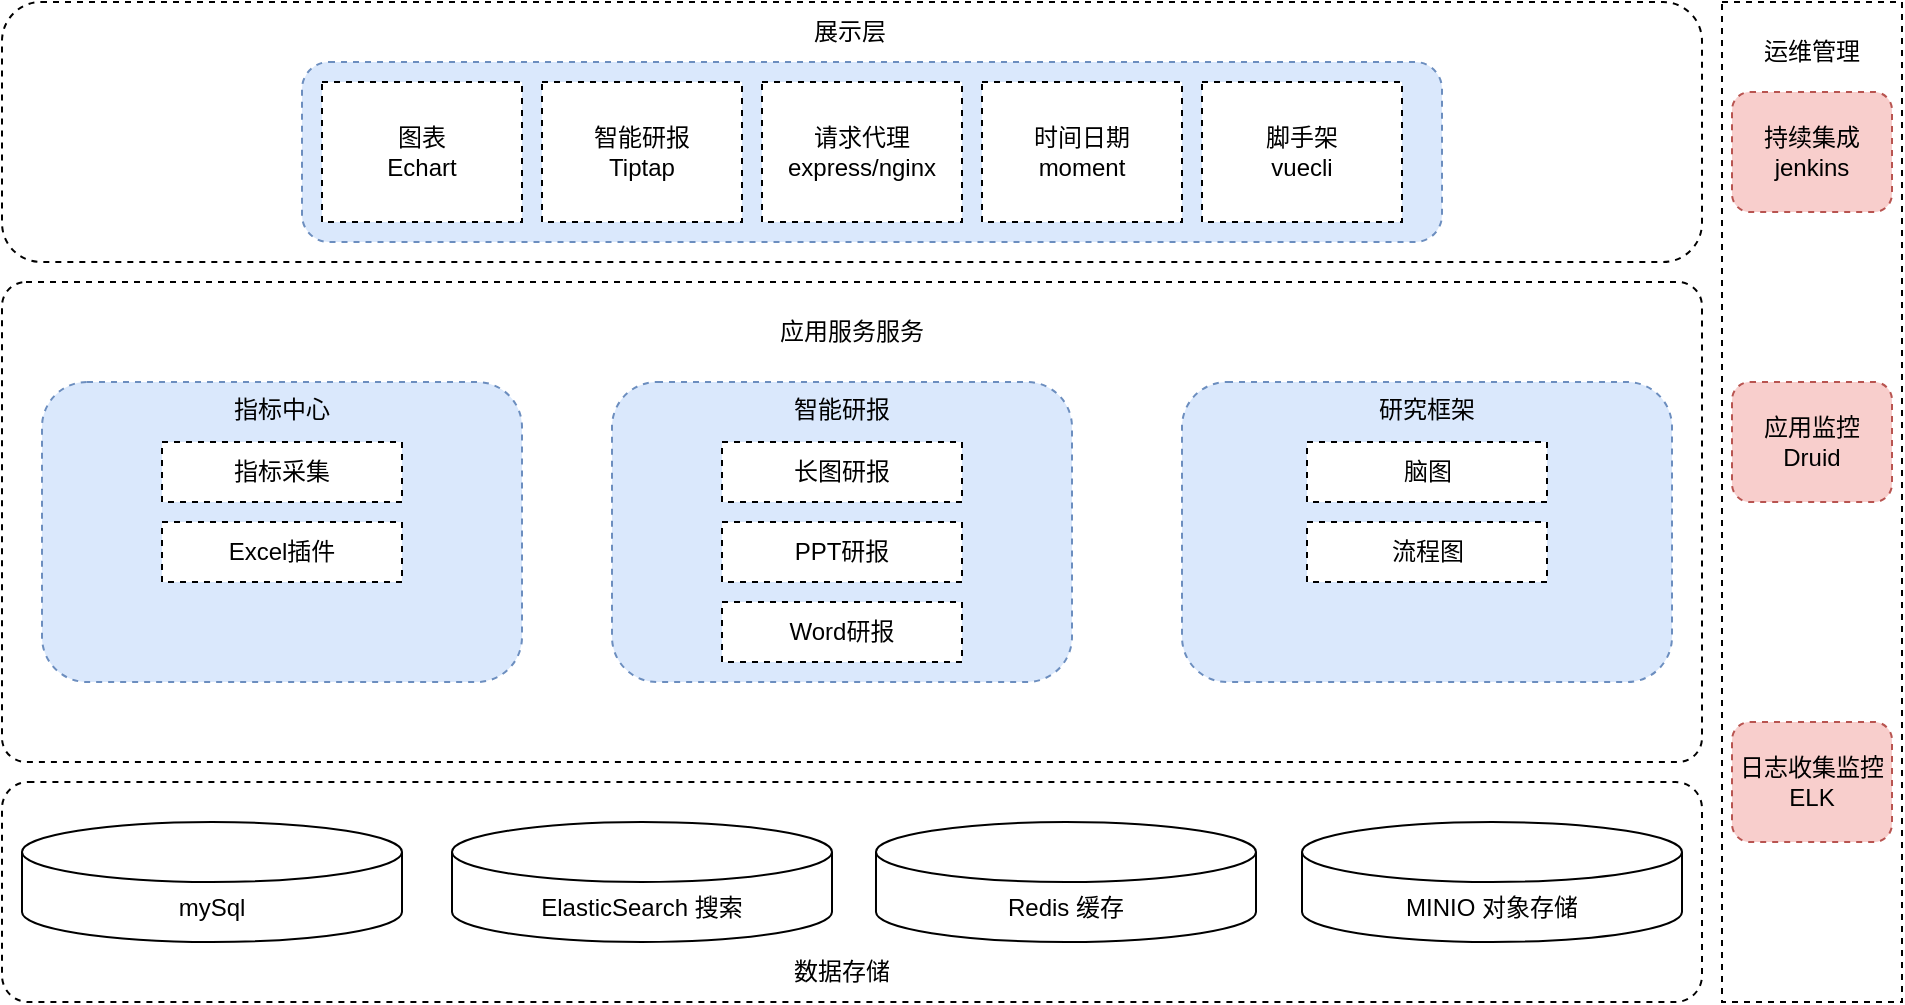 <mxfile version="20.8.18" type="github">
  <diagram name="第 1 页" id="nmpLaOHAxDWhQXPXWXdq">
    <mxGraphModel dx="1145" dy="705" grid="1" gridSize="10" guides="1" tooltips="1" connect="1" arrows="1" fold="1" page="1" pageScale="1" pageWidth="827" pageHeight="1169" math="0" shadow="0">
      <root>
        <mxCell id="0" />
        <mxCell id="1" parent="0" />
        <mxCell id="8EOBdqu7QPf5o4WA6zlR-7" value="" style="rounded=1;whiteSpace=wrap;html=1;dashed=1;arcSize=12;" vertex="1" parent="1">
          <mxGeometry x="30" y="600" width="850" height="110" as="geometry" />
        </mxCell>
        <mxCell id="8EOBdqu7QPf5o4WA6zlR-2" value="mySql" style="shape=cylinder3;whiteSpace=wrap;html=1;boundedLbl=1;backgroundOutline=1;size=15;" vertex="1" parent="1">
          <mxGeometry x="40" y="620" width="190" height="60" as="geometry" />
        </mxCell>
        <mxCell id="8EOBdqu7QPf5o4WA6zlR-3" value="ElasticSearch 搜索" style="shape=cylinder3;whiteSpace=wrap;html=1;boundedLbl=1;backgroundOutline=1;size=15;" vertex="1" parent="1">
          <mxGeometry x="255" y="620" width="190" height="60" as="geometry" />
        </mxCell>
        <mxCell id="8EOBdqu7QPf5o4WA6zlR-4" value="Redis 缓存" style="shape=cylinder3;whiteSpace=wrap;html=1;boundedLbl=1;backgroundOutline=1;size=15;" vertex="1" parent="1">
          <mxGeometry x="467" y="620" width="190" height="60" as="geometry" />
        </mxCell>
        <mxCell id="8EOBdqu7QPf5o4WA6zlR-5" value="MINIO 对象存储" style="shape=cylinder3;whiteSpace=wrap;html=1;boundedLbl=1;backgroundOutline=1;size=15;" vertex="1" parent="1">
          <mxGeometry x="680" y="620" width="190" height="60" as="geometry" />
        </mxCell>
        <mxCell id="8EOBdqu7QPf5o4WA6zlR-8" value="数据存储" style="text;html=1;strokeColor=none;fillColor=none;align=center;verticalAlign=middle;whiteSpace=wrap;rounded=0;" vertex="1" parent="1">
          <mxGeometry x="420" y="680" width="60" height="30" as="geometry" />
        </mxCell>
        <mxCell id="8EOBdqu7QPf5o4WA6zlR-9" value="" style="rounded=1;whiteSpace=wrap;html=1;dashed=1;arcSize=5;" vertex="1" parent="1">
          <mxGeometry x="30" y="350" width="850" height="240" as="geometry" />
        </mxCell>
        <mxCell id="8EOBdqu7QPf5o4WA6zlR-10" value="应用服务服务" style="text;html=1;strokeColor=none;fillColor=none;align=center;verticalAlign=middle;whiteSpace=wrap;rounded=0;" vertex="1" parent="1">
          <mxGeometry x="415" y="360" width="80" height="30" as="geometry" />
        </mxCell>
        <mxCell id="8EOBdqu7QPf5o4WA6zlR-11" value="指标中心" style="rounded=1;whiteSpace=wrap;html=1;dashed=1;fillColor=#dae8fc;strokeColor=#6c8ebf;verticalAlign=top;" vertex="1" parent="1">
          <mxGeometry x="50" y="400" width="240" height="150" as="geometry" />
        </mxCell>
        <mxCell id="8EOBdqu7QPf5o4WA6zlR-12" value="智能研报" style="rounded=1;whiteSpace=wrap;html=1;dashed=1;fillColor=#dae8fc;strokeColor=#6c8ebf;verticalAlign=top;" vertex="1" parent="1">
          <mxGeometry x="335" y="400" width="230" height="150" as="geometry" />
        </mxCell>
        <mxCell id="8EOBdqu7QPf5o4WA6zlR-13" value="研究框架" style="rounded=1;whiteSpace=wrap;html=1;dashed=1;fillColor=#dae8fc;strokeColor=#6c8ebf;verticalAlign=top;" vertex="1" parent="1">
          <mxGeometry x="620" y="400" width="245" height="150" as="geometry" />
        </mxCell>
        <mxCell id="8EOBdqu7QPf5o4WA6zlR-14" value="长图研报" style="rounded=0;whiteSpace=wrap;html=1;dashed=1;" vertex="1" parent="1">
          <mxGeometry x="390" y="430" width="120" height="30" as="geometry" />
        </mxCell>
        <mxCell id="8EOBdqu7QPf5o4WA6zlR-15" value="PPT研报" style="rounded=0;whiteSpace=wrap;html=1;dashed=1;" vertex="1" parent="1">
          <mxGeometry x="390" y="470" width="120" height="30" as="geometry" />
        </mxCell>
        <mxCell id="8EOBdqu7QPf5o4WA6zlR-16" value="Word研报" style="rounded=0;whiteSpace=wrap;html=1;dashed=1;" vertex="1" parent="1">
          <mxGeometry x="390" y="510" width="120" height="30" as="geometry" />
        </mxCell>
        <mxCell id="8EOBdqu7QPf5o4WA6zlR-17" value="脑图" style="rounded=0;whiteSpace=wrap;html=1;dashed=1;" vertex="1" parent="1">
          <mxGeometry x="682.5" y="430" width="120" height="30" as="geometry" />
        </mxCell>
        <mxCell id="8EOBdqu7QPf5o4WA6zlR-18" value="流程图" style="rounded=0;whiteSpace=wrap;html=1;dashed=1;" vertex="1" parent="1">
          <mxGeometry x="682.5" y="470" width="120" height="30" as="geometry" />
        </mxCell>
        <mxCell id="8EOBdqu7QPf5o4WA6zlR-19" value="指标采集" style="rounded=0;whiteSpace=wrap;html=1;dashed=1;" vertex="1" parent="1">
          <mxGeometry x="110" y="430" width="120" height="30" as="geometry" />
        </mxCell>
        <mxCell id="8EOBdqu7QPf5o4WA6zlR-20" value="Excel插件" style="rounded=0;whiteSpace=wrap;html=1;dashed=1;" vertex="1" parent="1">
          <mxGeometry x="110" y="470" width="120" height="30" as="geometry" />
        </mxCell>
        <mxCell id="8EOBdqu7QPf5o4WA6zlR-21" value="" style="rounded=1;whiteSpace=wrap;html=1;dashed=1;" vertex="1" parent="1">
          <mxGeometry x="30" y="210" width="850" height="130" as="geometry" />
        </mxCell>
        <mxCell id="8EOBdqu7QPf5o4WA6zlR-22" value="展示层" style="text;html=1;strokeColor=none;fillColor=none;align=center;verticalAlign=middle;whiteSpace=wrap;rounded=0;" vertex="1" parent="1">
          <mxGeometry x="414" y="210" width="80" height="30" as="geometry" />
        </mxCell>
        <mxCell id="8EOBdqu7QPf5o4WA6zlR-23" value="" style="rounded=1;whiteSpace=wrap;html=1;dashed=1;fillColor=#dae8fc;strokeColor=#6c8ebf;verticalAlign=top;" vertex="1" parent="1">
          <mxGeometry x="180" y="240" width="570" height="90" as="geometry" />
        </mxCell>
        <mxCell id="8EOBdqu7QPf5o4WA6zlR-24" value="图表&lt;br&gt;Echart" style="rounded=0;whiteSpace=wrap;html=1;dashed=1;" vertex="1" parent="1">
          <mxGeometry x="190" y="250" width="100" height="70" as="geometry" />
        </mxCell>
        <mxCell id="8EOBdqu7QPf5o4WA6zlR-25" value="智能研报&lt;br&gt;Tiptap" style="rounded=0;whiteSpace=wrap;html=1;dashed=1;" vertex="1" parent="1">
          <mxGeometry x="300" y="250" width="100" height="70" as="geometry" />
        </mxCell>
        <mxCell id="8EOBdqu7QPf5o4WA6zlR-26" value="请求代理&lt;br&gt;express/nginx" style="rounded=0;whiteSpace=wrap;html=1;dashed=1;" vertex="1" parent="1">
          <mxGeometry x="410" y="250" width="100" height="70" as="geometry" />
        </mxCell>
        <mxCell id="8EOBdqu7QPf5o4WA6zlR-27" value="时间日期&lt;br&gt;moment" style="rounded=0;whiteSpace=wrap;html=1;dashed=1;" vertex="1" parent="1">
          <mxGeometry x="520" y="250" width="100" height="70" as="geometry" />
        </mxCell>
        <mxCell id="8EOBdqu7QPf5o4WA6zlR-28" value="脚手架&lt;br&gt;vuecli" style="rounded=0;whiteSpace=wrap;html=1;dashed=1;" vertex="1" parent="1">
          <mxGeometry x="630" y="250" width="100" height="70" as="geometry" />
        </mxCell>
        <mxCell id="8EOBdqu7QPf5o4WA6zlR-30" value="" style="rounded=0;whiteSpace=wrap;html=1;dashed=1;" vertex="1" parent="1">
          <mxGeometry x="890" y="210" width="90" height="500" as="geometry" />
        </mxCell>
        <mxCell id="8EOBdqu7QPf5o4WA6zlR-32" value="运维管理" style="text;html=1;strokeColor=none;fillColor=none;align=center;verticalAlign=middle;whiteSpace=wrap;rounded=0;" vertex="1" parent="1">
          <mxGeometry x="895" y="220" width="80" height="30" as="geometry" />
        </mxCell>
        <mxCell id="8EOBdqu7QPf5o4WA6zlR-33" value="持续集成&lt;br&gt;jenkins" style="rounded=1;whiteSpace=wrap;html=1;dashed=1;fillColor=#f8cecc;strokeColor=#b85450;" vertex="1" parent="1">
          <mxGeometry x="895" y="255" width="80" height="60" as="geometry" />
        </mxCell>
        <mxCell id="8EOBdqu7QPf5o4WA6zlR-34" value="应用监控&lt;br&gt;Druid" style="rounded=1;whiteSpace=wrap;html=1;dashed=1;fillColor=#f8cecc;strokeColor=#b85450;" vertex="1" parent="1">
          <mxGeometry x="895" y="400" width="80" height="60" as="geometry" />
        </mxCell>
        <mxCell id="8EOBdqu7QPf5o4WA6zlR-35" value="日志收集监控ELK" style="rounded=1;whiteSpace=wrap;html=1;dashed=1;fillColor=#f8cecc;strokeColor=#b85450;" vertex="1" parent="1">
          <mxGeometry x="895" y="570" width="80" height="60" as="geometry" />
        </mxCell>
      </root>
    </mxGraphModel>
  </diagram>
</mxfile>
